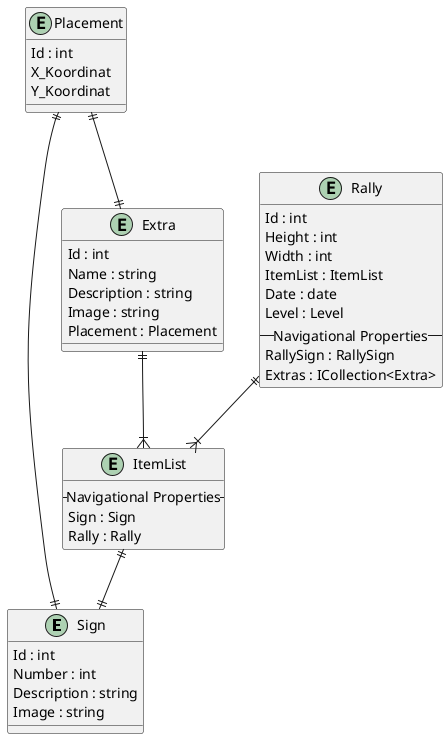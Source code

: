 @startuml DB_Model

entity Sign{
    Id : int
    Number : int
    Description : string
    Image : string

}

entity Extra {
    Id : int
    Name : string
    Description : string
    Image : string
    Placement : Placement


}

entity Rally{
    Id : int
    Height : int
    Width : int
    ItemList : ItemList
    Date : date
    Level : Level
    --Navigational Properties--
    RallySign : RallySign
    Extras : ICollection<Extra>
}

entity ItemList{
    --Navigational Properties--
    Sign : Sign
    Rally : Rally
}

entity Placement{
    Id : int
    X_Koordinat
    Y_Koordinat

}
Rally ||--|{ ItemList 
ItemList ||--||Sign
Extra ||--|{ItemList
Placement ||--|| Extra 
Placement ||--|| Sign


@enduml